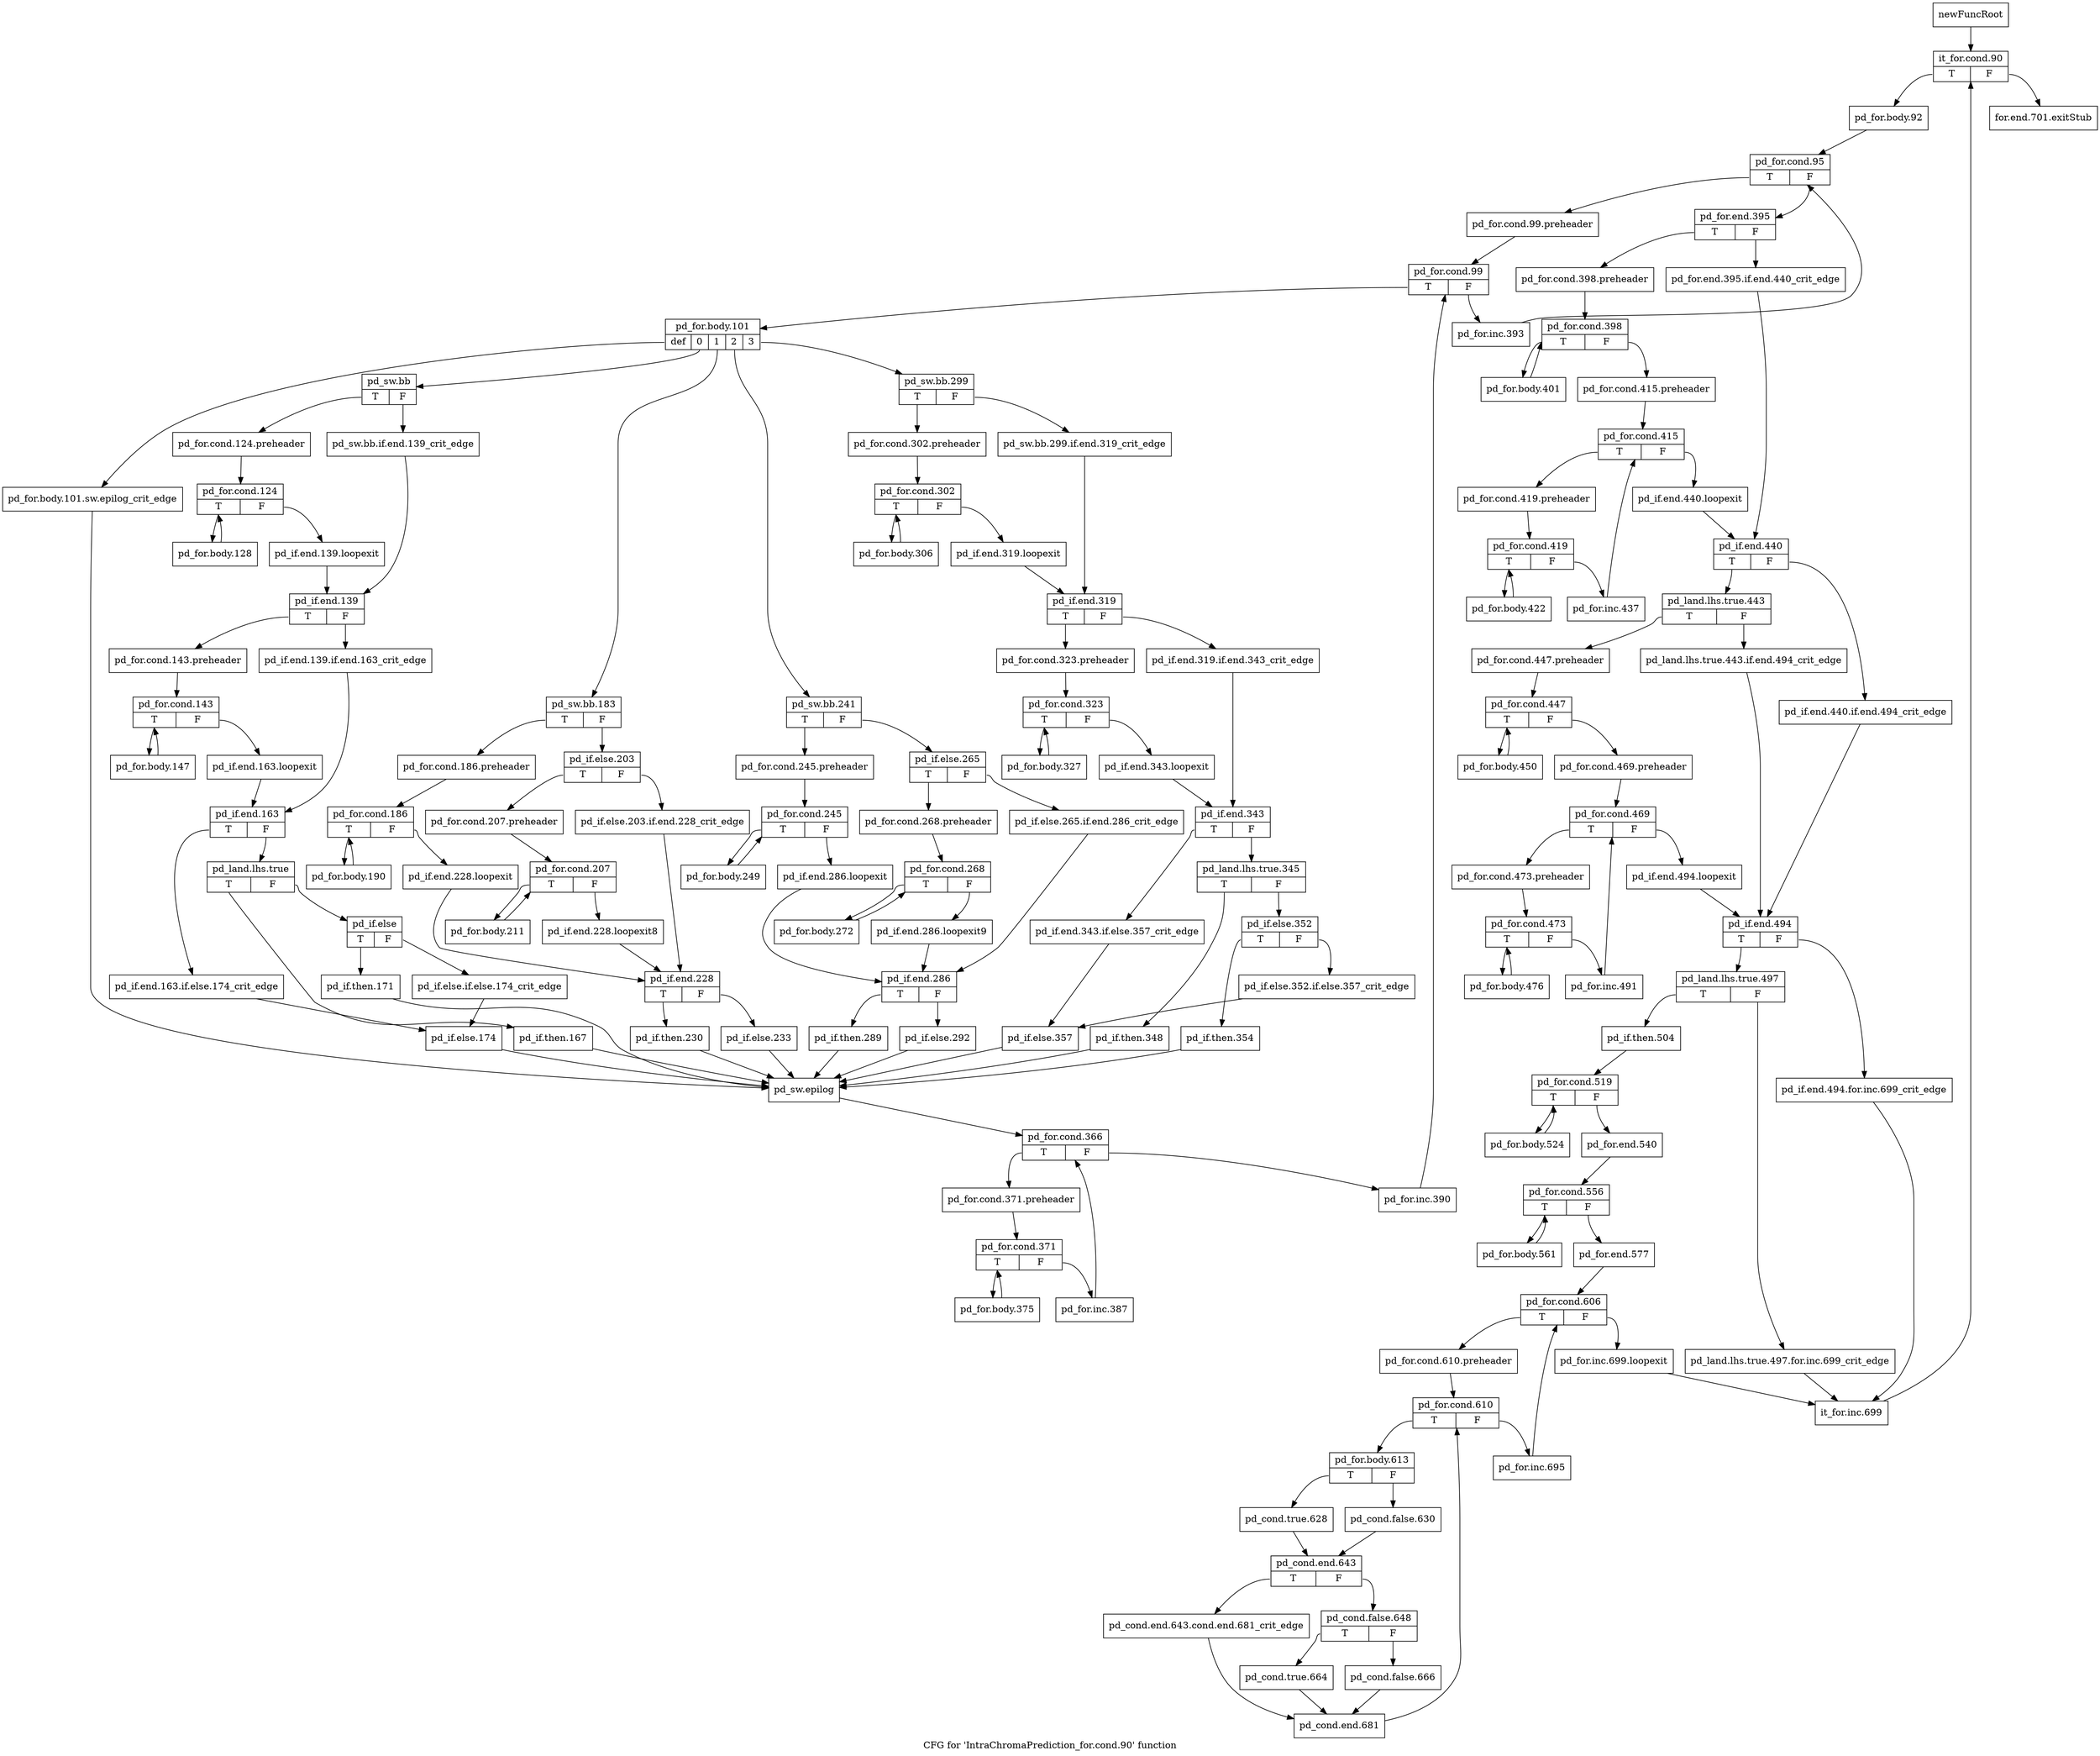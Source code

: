 digraph "CFG for 'IntraChromaPrediction_for.cond.90' function" {
	label="CFG for 'IntraChromaPrediction_for.cond.90' function";

	Node0x2618cf0 [shape=record,label="{newFuncRoot}"];
	Node0x2618cf0 -> Node0x2618d90;
	Node0x2618d40 [shape=record,label="{for.end.701.exitStub}"];
	Node0x2618d90 [shape=record,label="{it_for.cond.90|{<s0>T|<s1>F}}"];
	Node0x2618d90:s0 -> Node0x2618de0;
	Node0x2618d90:s1 -> Node0x2618d40;
	Node0x2618de0 [shape=record,label="{pd_for.body.92}"];
	Node0x2618de0 -> Node0x2618e30;
	Node0x2618e30 [shape=record,label="{pd_for.cond.95|{<s0>T|<s1>F}}"];
	Node0x2618e30:s0 -> Node0x2619ec0;
	Node0x2618e30:s1 -> Node0x2618e80;
	Node0x2618e80 [shape=record,label="{pd_for.end.395|{<s0>T|<s1>F}}"];
	Node0x2618e80:s0 -> Node0x2618f20;
	Node0x2618e80:s1 -> Node0x2618ed0;
	Node0x2618ed0 [shape=record,label="{pd_for.end.395.if.end.440_crit_edge}"];
	Node0x2618ed0 -> Node0x26190b0;
	Node0x2618f20 [shape=record,label="{pd_for.cond.398.preheader}"];
	Node0x2618f20 -> Node0x2618f70;
	Node0x2618f70 [shape=record,label="{pd_for.cond.398|{<s0>T|<s1>F}}"];
	Node0x2618f70:s0 -> Node0x2619e70;
	Node0x2618f70:s1 -> Node0x2618fc0;
	Node0x2618fc0 [shape=record,label="{pd_for.cond.415.preheader}"];
	Node0x2618fc0 -> Node0x2619010;
	Node0x2619010 [shape=record,label="{pd_for.cond.415|{<s0>T|<s1>F}}"];
	Node0x2619010:s0 -> Node0x2619d30;
	Node0x2619010:s1 -> Node0x2619060;
	Node0x2619060 [shape=record,label="{pd_if.end.440.loopexit}"];
	Node0x2619060 -> Node0x26190b0;
	Node0x26190b0 [shape=record,label="{pd_if.end.440|{<s0>T|<s1>F}}"];
	Node0x26190b0:s0 -> Node0x2619150;
	Node0x26190b0:s1 -> Node0x2619100;
	Node0x2619100 [shape=record,label="{pd_if.end.440.if.end.494_crit_edge}"];
	Node0x2619100 -> Node0x2619380;
	Node0x2619150 [shape=record,label="{pd_land.lhs.true.443|{<s0>T|<s1>F}}"];
	Node0x2619150:s0 -> Node0x26191f0;
	Node0x2619150:s1 -> Node0x26191a0;
	Node0x26191a0 [shape=record,label="{pd_land.lhs.true.443.if.end.494_crit_edge}"];
	Node0x26191a0 -> Node0x2619380;
	Node0x26191f0 [shape=record,label="{pd_for.cond.447.preheader}"];
	Node0x26191f0 -> Node0x2619240;
	Node0x2619240 [shape=record,label="{pd_for.cond.447|{<s0>T|<s1>F}}"];
	Node0x2619240:s0 -> Node0x2619ce0;
	Node0x2619240:s1 -> Node0x2619290;
	Node0x2619290 [shape=record,label="{pd_for.cond.469.preheader}"];
	Node0x2619290 -> Node0x26192e0;
	Node0x26192e0 [shape=record,label="{pd_for.cond.469|{<s0>T|<s1>F}}"];
	Node0x26192e0:s0 -> Node0x2619ba0;
	Node0x26192e0:s1 -> Node0x2619330;
	Node0x2619330 [shape=record,label="{pd_if.end.494.loopexit}"];
	Node0x2619330 -> Node0x2619380;
	Node0x2619380 [shape=record,label="{pd_if.end.494|{<s0>T|<s1>F}}"];
	Node0x2619380:s0 -> Node0x2619420;
	Node0x2619380:s1 -> Node0x26193d0;
	Node0x26193d0 [shape=record,label="{pd_if.end.494.for.inc.699_crit_edge}"];
	Node0x26193d0 -> Node0x26196f0;
	Node0x2619420 [shape=record,label="{pd_land.lhs.true.497|{<s0>T|<s1>F}}"];
	Node0x2619420:s0 -> Node0x26194c0;
	Node0x2619420:s1 -> Node0x2619470;
	Node0x2619470 [shape=record,label="{pd_land.lhs.true.497.for.inc.699_crit_edge}"];
	Node0x2619470 -> Node0x26196f0;
	Node0x26194c0 [shape=record,label="{pd_if.then.504}"];
	Node0x26194c0 -> Node0x2619510;
	Node0x2619510 [shape=record,label="{pd_for.cond.519|{<s0>T|<s1>F}}"];
	Node0x2619510:s0 -> Node0x2619b50;
	Node0x2619510:s1 -> Node0x2619560;
	Node0x2619560 [shape=record,label="{pd_for.end.540}"];
	Node0x2619560 -> Node0x26195b0;
	Node0x26195b0 [shape=record,label="{pd_for.cond.556|{<s0>T|<s1>F}}"];
	Node0x26195b0:s0 -> Node0x2619b00;
	Node0x26195b0:s1 -> Node0x2619600;
	Node0x2619600 [shape=record,label="{pd_for.end.577}"];
	Node0x2619600 -> Node0x2619650;
	Node0x2619650 [shape=record,label="{pd_for.cond.606|{<s0>T|<s1>F}}"];
	Node0x2619650:s0 -> Node0x2619740;
	Node0x2619650:s1 -> Node0x26196a0;
	Node0x26196a0 [shape=record,label="{pd_for.inc.699.loopexit}"];
	Node0x26196a0 -> Node0x26196f0;
	Node0x26196f0 [shape=record,label="{it_for.inc.699}"];
	Node0x26196f0 -> Node0x2618d90;
	Node0x2619740 [shape=record,label="{pd_for.cond.610.preheader}"];
	Node0x2619740 -> Node0x2619790;
	Node0x2619790 [shape=record,label="{pd_for.cond.610|{<s0>T|<s1>F}}"];
	Node0x2619790:s0 -> Node0x2619830;
	Node0x2619790:s1 -> Node0x26197e0;
	Node0x26197e0 [shape=record,label="{pd_for.inc.695}"];
	Node0x26197e0 -> Node0x2619650;
	Node0x2619830 [shape=record,label="{pd_for.body.613|{<s0>T|<s1>F}}"];
	Node0x2619830:s0 -> Node0x26198d0;
	Node0x2619830:s1 -> Node0x2619880;
	Node0x2619880 [shape=record,label="{pd_cond.false.630}"];
	Node0x2619880 -> Node0x2619920;
	Node0x26198d0 [shape=record,label="{pd_cond.true.628}"];
	Node0x26198d0 -> Node0x2619920;
	Node0x2619920 [shape=record,label="{pd_cond.end.643|{<s0>T|<s1>F}}"];
	Node0x2619920:s0 -> Node0x2619a60;
	Node0x2619920:s1 -> Node0x2619970;
	Node0x2619970 [shape=record,label="{pd_cond.false.648|{<s0>T|<s1>F}}"];
	Node0x2619970:s0 -> Node0x2619a10;
	Node0x2619970:s1 -> Node0x26199c0;
	Node0x26199c0 [shape=record,label="{pd_cond.false.666}"];
	Node0x26199c0 -> Node0x2619ab0;
	Node0x2619a10 [shape=record,label="{pd_cond.true.664}"];
	Node0x2619a10 -> Node0x2619ab0;
	Node0x2619a60 [shape=record,label="{pd_cond.end.643.cond.end.681_crit_edge}"];
	Node0x2619a60 -> Node0x2619ab0;
	Node0x2619ab0 [shape=record,label="{pd_cond.end.681}"];
	Node0x2619ab0 -> Node0x2619790;
	Node0x2619b00 [shape=record,label="{pd_for.body.561}"];
	Node0x2619b00 -> Node0x26195b0;
	Node0x2619b50 [shape=record,label="{pd_for.body.524}"];
	Node0x2619b50 -> Node0x2619510;
	Node0x2619ba0 [shape=record,label="{pd_for.cond.473.preheader}"];
	Node0x2619ba0 -> Node0x2619bf0;
	Node0x2619bf0 [shape=record,label="{pd_for.cond.473|{<s0>T|<s1>F}}"];
	Node0x2619bf0:s0 -> Node0x2619c90;
	Node0x2619bf0:s1 -> Node0x2619c40;
	Node0x2619c40 [shape=record,label="{pd_for.inc.491}"];
	Node0x2619c40 -> Node0x26192e0;
	Node0x2619c90 [shape=record,label="{pd_for.body.476}"];
	Node0x2619c90 -> Node0x2619bf0;
	Node0x2619ce0 [shape=record,label="{pd_for.body.450}"];
	Node0x2619ce0 -> Node0x2619240;
	Node0x2619d30 [shape=record,label="{pd_for.cond.419.preheader}"];
	Node0x2619d30 -> Node0x2619d80;
	Node0x2619d80 [shape=record,label="{pd_for.cond.419|{<s0>T|<s1>F}}"];
	Node0x2619d80:s0 -> Node0x2619e20;
	Node0x2619d80:s1 -> Node0x2619dd0;
	Node0x2619dd0 [shape=record,label="{pd_for.inc.437}"];
	Node0x2619dd0 -> Node0x2619010;
	Node0x2619e20 [shape=record,label="{pd_for.body.422}"];
	Node0x2619e20 -> Node0x2619d80;
	Node0x2619e70 [shape=record,label="{pd_for.body.401}"];
	Node0x2619e70 -> Node0x2618f70;
	Node0x2619ec0 [shape=record,label="{pd_for.cond.99.preheader}"];
	Node0x2619ec0 -> Node0x2619f10;
	Node0x2619f10 [shape=record,label="{pd_for.cond.99|{<s0>T|<s1>F}}"];
	Node0x2619f10:s0 -> Node0x2619fb0;
	Node0x2619f10:s1 -> Node0x2619f60;
	Node0x2619f60 [shape=record,label="{pd_for.inc.393}"];
	Node0x2619f60 -> Node0x2618e30;
	Node0x2619fb0 [shape=record,label="{pd_for.body.101|{<s0>def|<s1>0|<s2>1|<s3>2|<s4>3}}"];
	Node0x2619fb0:s0 -> Node0x261b540;
	Node0x2619fb0:s1 -> Node0x261af00;
	Node0x2619fb0:s2 -> Node0x261aaa0;
	Node0x2619fb0:s3 -> Node0x261a640;
	Node0x2619fb0:s4 -> Node0x261a000;
	Node0x261a000 [shape=record,label="{pd_sw.bb.299|{<s0>T|<s1>F}}"];
	Node0x261a000:s0 -> Node0x261a0a0;
	Node0x261a000:s1 -> Node0x261a050;
	Node0x261a050 [shape=record,label="{pd_sw.bb.299.if.end.319_crit_edge}"];
	Node0x261a050 -> Node0x261a190;
	Node0x261a0a0 [shape=record,label="{pd_for.cond.302.preheader}"];
	Node0x261a0a0 -> Node0x261a0f0;
	Node0x261a0f0 [shape=record,label="{pd_for.cond.302|{<s0>T|<s1>F}}"];
	Node0x261a0f0:s0 -> Node0x261a5f0;
	Node0x261a0f0:s1 -> Node0x261a140;
	Node0x261a140 [shape=record,label="{pd_if.end.319.loopexit}"];
	Node0x261a140 -> Node0x261a190;
	Node0x261a190 [shape=record,label="{pd_if.end.319|{<s0>T|<s1>F}}"];
	Node0x261a190:s0 -> Node0x261a230;
	Node0x261a190:s1 -> Node0x261a1e0;
	Node0x261a1e0 [shape=record,label="{pd_if.end.319.if.end.343_crit_edge}"];
	Node0x261a1e0 -> Node0x261a320;
	Node0x261a230 [shape=record,label="{pd_for.cond.323.preheader}"];
	Node0x261a230 -> Node0x261a280;
	Node0x261a280 [shape=record,label="{pd_for.cond.323|{<s0>T|<s1>F}}"];
	Node0x261a280:s0 -> Node0x261a5a0;
	Node0x261a280:s1 -> Node0x261a2d0;
	Node0x261a2d0 [shape=record,label="{pd_if.end.343.loopexit}"];
	Node0x261a2d0 -> Node0x261a320;
	Node0x261a320 [shape=record,label="{pd_if.end.343|{<s0>T|<s1>F}}"];
	Node0x261a320:s0 -> Node0x261a500;
	Node0x261a320:s1 -> Node0x261a370;
	Node0x261a370 [shape=record,label="{pd_land.lhs.true.345|{<s0>T|<s1>F}}"];
	Node0x261a370:s0 -> Node0x261a4b0;
	Node0x261a370:s1 -> Node0x261a3c0;
	Node0x261a3c0 [shape=record,label="{pd_if.else.352|{<s0>T|<s1>F}}"];
	Node0x261a3c0:s0 -> Node0x261a460;
	Node0x261a3c0:s1 -> Node0x261a410;
	Node0x261a410 [shape=record,label="{pd_if.else.352.if.else.357_crit_edge}"];
	Node0x261a410 -> Node0x261a550;
	Node0x261a460 [shape=record,label="{pd_if.then.354}"];
	Node0x261a460 -> Node0x261b590;
	Node0x261a4b0 [shape=record,label="{pd_if.then.348}"];
	Node0x261a4b0 -> Node0x261b590;
	Node0x261a500 [shape=record,label="{pd_if.end.343.if.else.357_crit_edge}"];
	Node0x261a500 -> Node0x261a550;
	Node0x261a550 [shape=record,label="{pd_if.else.357}"];
	Node0x261a550 -> Node0x261b590;
	Node0x261a5a0 [shape=record,label="{pd_for.body.327}"];
	Node0x261a5a0 -> Node0x261a280;
	Node0x261a5f0 [shape=record,label="{pd_for.body.306}"];
	Node0x261a5f0 -> Node0x261a0f0;
	Node0x261a640 [shape=record,label="{pd_sw.bb.241|{<s0>T|<s1>F}}"];
	Node0x261a640:s0 -> Node0x261a870;
	Node0x261a640:s1 -> Node0x261a690;
	Node0x261a690 [shape=record,label="{pd_if.else.265|{<s0>T|<s1>F}}"];
	Node0x261a690:s0 -> Node0x261a730;
	Node0x261a690:s1 -> Node0x261a6e0;
	Node0x261a6e0 [shape=record,label="{pd_if.else.265.if.end.286_crit_edge}"];
	Node0x261a6e0 -> Node0x261a960;
	Node0x261a730 [shape=record,label="{pd_for.cond.268.preheader}"];
	Node0x261a730 -> Node0x261a780;
	Node0x261a780 [shape=record,label="{pd_for.cond.268|{<s0>T|<s1>F}}"];
	Node0x261a780:s0 -> Node0x261a820;
	Node0x261a780:s1 -> Node0x261a7d0;
	Node0x261a7d0 [shape=record,label="{pd_if.end.286.loopexit9}"];
	Node0x261a7d0 -> Node0x261a960;
	Node0x261a820 [shape=record,label="{pd_for.body.272}"];
	Node0x261a820 -> Node0x261a780;
	Node0x261a870 [shape=record,label="{pd_for.cond.245.preheader}"];
	Node0x261a870 -> Node0x261a8c0;
	Node0x261a8c0 [shape=record,label="{pd_for.cond.245|{<s0>T|<s1>F}}"];
	Node0x261a8c0:s0 -> Node0x261aa50;
	Node0x261a8c0:s1 -> Node0x261a910;
	Node0x261a910 [shape=record,label="{pd_if.end.286.loopexit}"];
	Node0x261a910 -> Node0x261a960;
	Node0x261a960 [shape=record,label="{pd_if.end.286|{<s0>T|<s1>F}}"];
	Node0x261a960:s0 -> Node0x261aa00;
	Node0x261a960:s1 -> Node0x261a9b0;
	Node0x261a9b0 [shape=record,label="{pd_if.else.292}"];
	Node0x261a9b0 -> Node0x261b590;
	Node0x261aa00 [shape=record,label="{pd_if.then.289}"];
	Node0x261aa00 -> Node0x261b590;
	Node0x261aa50 [shape=record,label="{pd_for.body.249}"];
	Node0x261aa50 -> Node0x261a8c0;
	Node0x261aaa0 [shape=record,label="{pd_sw.bb.183|{<s0>T|<s1>F}}"];
	Node0x261aaa0:s0 -> Node0x261acd0;
	Node0x261aaa0:s1 -> Node0x261aaf0;
	Node0x261aaf0 [shape=record,label="{pd_if.else.203|{<s0>T|<s1>F}}"];
	Node0x261aaf0:s0 -> Node0x261ab90;
	Node0x261aaf0:s1 -> Node0x261ab40;
	Node0x261ab40 [shape=record,label="{pd_if.else.203.if.end.228_crit_edge}"];
	Node0x261ab40 -> Node0x261adc0;
	Node0x261ab90 [shape=record,label="{pd_for.cond.207.preheader}"];
	Node0x261ab90 -> Node0x261abe0;
	Node0x261abe0 [shape=record,label="{pd_for.cond.207|{<s0>T|<s1>F}}"];
	Node0x261abe0:s0 -> Node0x261ac80;
	Node0x261abe0:s1 -> Node0x261ac30;
	Node0x261ac30 [shape=record,label="{pd_if.end.228.loopexit8}"];
	Node0x261ac30 -> Node0x261adc0;
	Node0x261ac80 [shape=record,label="{pd_for.body.211}"];
	Node0x261ac80 -> Node0x261abe0;
	Node0x261acd0 [shape=record,label="{pd_for.cond.186.preheader}"];
	Node0x261acd0 -> Node0x261ad20;
	Node0x261ad20 [shape=record,label="{pd_for.cond.186|{<s0>T|<s1>F}}"];
	Node0x261ad20:s0 -> Node0x261aeb0;
	Node0x261ad20:s1 -> Node0x261ad70;
	Node0x261ad70 [shape=record,label="{pd_if.end.228.loopexit}"];
	Node0x261ad70 -> Node0x261adc0;
	Node0x261adc0 [shape=record,label="{pd_if.end.228|{<s0>T|<s1>F}}"];
	Node0x261adc0:s0 -> Node0x261ae60;
	Node0x261adc0:s1 -> Node0x261ae10;
	Node0x261ae10 [shape=record,label="{pd_if.else.233}"];
	Node0x261ae10 -> Node0x261b590;
	Node0x261ae60 [shape=record,label="{pd_if.then.230}"];
	Node0x261ae60 -> Node0x261b590;
	Node0x261aeb0 [shape=record,label="{pd_for.body.190}"];
	Node0x261aeb0 -> Node0x261ad20;
	Node0x261af00 [shape=record,label="{pd_sw.bb|{<s0>T|<s1>F}}"];
	Node0x261af00:s0 -> Node0x261afa0;
	Node0x261af00:s1 -> Node0x261af50;
	Node0x261af50 [shape=record,label="{pd_sw.bb.if.end.139_crit_edge}"];
	Node0x261af50 -> Node0x261b090;
	Node0x261afa0 [shape=record,label="{pd_for.cond.124.preheader}"];
	Node0x261afa0 -> Node0x261aff0;
	Node0x261aff0 [shape=record,label="{pd_for.cond.124|{<s0>T|<s1>F}}"];
	Node0x261aff0:s0 -> Node0x261b4f0;
	Node0x261aff0:s1 -> Node0x261b040;
	Node0x261b040 [shape=record,label="{pd_if.end.139.loopexit}"];
	Node0x261b040 -> Node0x261b090;
	Node0x261b090 [shape=record,label="{pd_if.end.139|{<s0>T|<s1>F}}"];
	Node0x261b090:s0 -> Node0x261b130;
	Node0x261b090:s1 -> Node0x261b0e0;
	Node0x261b0e0 [shape=record,label="{pd_if.end.139.if.end.163_crit_edge}"];
	Node0x261b0e0 -> Node0x261b220;
	Node0x261b130 [shape=record,label="{pd_for.cond.143.preheader}"];
	Node0x261b130 -> Node0x261b180;
	Node0x261b180 [shape=record,label="{pd_for.cond.143|{<s0>T|<s1>F}}"];
	Node0x261b180:s0 -> Node0x261b4a0;
	Node0x261b180:s1 -> Node0x261b1d0;
	Node0x261b1d0 [shape=record,label="{pd_if.end.163.loopexit}"];
	Node0x261b1d0 -> Node0x261b220;
	Node0x261b220 [shape=record,label="{pd_if.end.163|{<s0>T|<s1>F}}"];
	Node0x261b220:s0 -> Node0x261b400;
	Node0x261b220:s1 -> Node0x261b270;
	Node0x261b270 [shape=record,label="{pd_land.lhs.true|{<s0>T|<s1>F}}"];
	Node0x261b270:s0 -> Node0x261b3b0;
	Node0x261b270:s1 -> Node0x261b2c0;
	Node0x261b2c0 [shape=record,label="{pd_if.else|{<s0>T|<s1>F}}"];
	Node0x261b2c0:s0 -> Node0x261b360;
	Node0x261b2c0:s1 -> Node0x261b310;
	Node0x261b310 [shape=record,label="{pd_if.else.if.else.174_crit_edge}"];
	Node0x261b310 -> Node0x261b450;
	Node0x261b360 [shape=record,label="{pd_if.then.171}"];
	Node0x261b360 -> Node0x261b590;
	Node0x261b3b0 [shape=record,label="{pd_if.then.167}"];
	Node0x261b3b0 -> Node0x261b590;
	Node0x261b400 [shape=record,label="{pd_if.end.163.if.else.174_crit_edge}"];
	Node0x261b400 -> Node0x261b450;
	Node0x261b450 [shape=record,label="{pd_if.else.174}"];
	Node0x261b450 -> Node0x261b590;
	Node0x261b4a0 [shape=record,label="{pd_for.body.147}"];
	Node0x261b4a0 -> Node0x261b180;
	Node0x261b4f0 [shape=record,label="{pd_for.body.128}"];
	Node0x261b4f0 -> Node0x261aff0;
	Node0x261b540 [shape=record,label="{pd_for.body.101.sw.epilog_crit_edge}"];
	Node0x261b540 -> Node0x261b590;
	Node0x261b590 [shape=record,label="{pd_sw.epilog}"];
	Node0x261b590 -> Node0x261b5e0;
	Node0x261b5e0 [shape=record,label="{pd_for.cond.366|{<s0>T|<s1>F}}"];
	Node0x261b5e0:s0 -> Node0x261b680;
	Node0x261b5e0:s1 -> Node0x261b630;
	Node0x261b630 [shape=record,label="{pd_for.inc.390}"];
	Node0x261b630 -> Node0x2619f10;
	Node0x261b680 [shape=record,label="{pd_for.cond.371.preheader}"];
	Node0x261b680 -> Node0x261b6d0;
	Node0x261b6d0 [shape=record,label="{pd_for.cond.371|{<s0>T|<s1>F}}"];
	Node0x261b6d0:s0 -> Node0x261b770;
	Node0x261b6d0:s1 -> Node0x261b720;
	Node0x261b720 [shape=record,label="{pd_for.inc.387}"];
	Node0x261b720 -> Node0x261b5e0;
	Node0x261b770 [shape=record,label="{pd_for.body.375}"];
	Node0x261b770 -> Node0x261b6d0;
}
